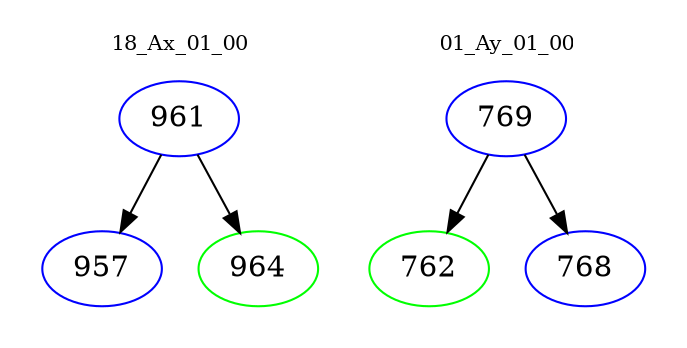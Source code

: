 digraph{
subgraph cluster_0 {
color = white
label = "18_Ax_01_00";
fontsize=10;
T0_961 [label="961", color="blue"]
T0_961 -> T0_957 [color="black"]
T0_957 [label="957", color="blue"]
T0_961 -> T0_964 [color="black"]
T0_964 [label="964", color="green"]
}
subgraph cluster_1 {
color = white
label = "01_Ay_01_00";
fontsize=10;
T1_769 [label="769", color="blue"]
T1_769 -> T1_762 [color="black"]
T1_762 [label="762", color="green"]
T1_769 -> T1_768 [color="black"]
T1_768 [label="768", color="blue"]
}
}
